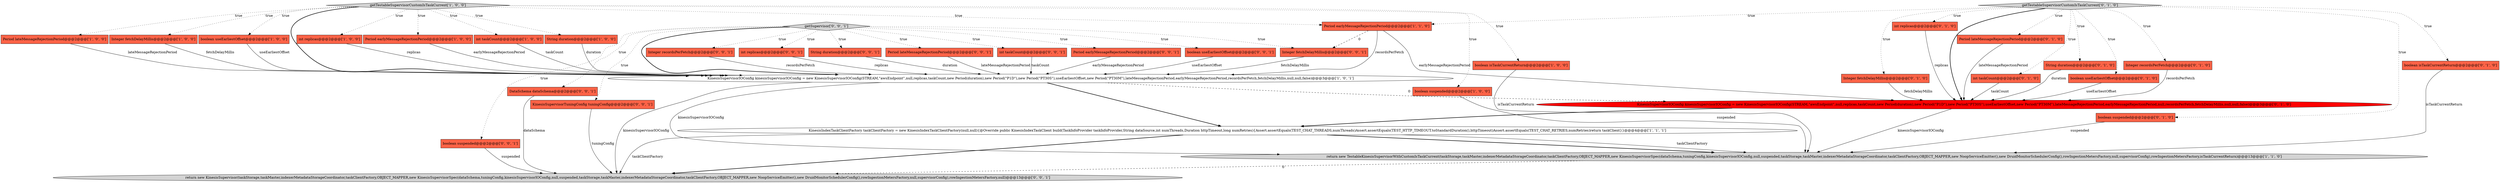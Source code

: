 digraph {
20 [style = filled, label = "getTestableSupervisorCustomIsTaskCurrent['0', '1', '0']", fillcolor = lightgray, shape = diamond image = "AAA0AAABBB2BBB"];
18 [style = filled, label = "Period lateMessageRejectionPeriod@@@2@@@['0', '1', '0']", fillcolor = tomato, shape = box image = "AAA0AAABBB2BBB"];
12 [style = filled, label = "KinesisSupervisorIOConfig kinesisSupervisorIOConfig = new KinesisSupervisorIOConfig(STREAM,\"awsEndpoint\",null,replicas,taskCount,new Period(duration),new Period(\"P1D\"),new Period(\"PT30S\"),useEarliestOffset,new Period(\"PT30M\"),lateMessageRejectionPeriod,earlyMessageRejectionPeriod,recordsPerFetch,fetchDelayMillis,null,null,false)@@@3@@@['1', '0', '1']", fillcolor = white, shape = ellipse image = "AAA0AAABBB1BBB"];
10 [style = filled, label = "boolean isTaskCurrentReturn@@@2@@@['1', '0', '0']", fillcolor = tomato, shape = box image = "AAA0AAABBB1BBB"];
17 [style = filled, label = "KinesisSupervisorIOConfig kinesisSupervisorIOConfig = new KinesisSupervisorIOConfig(STREAM,\"awsEndpoint\",null,replicas,taskCount,new Period(duration),new Period(\"P1D\"),new Period(\"PT30S\"),useEarliestOffset,new Period(\"PT30M\"),lateMessageRejectionPeriod,earlyMessageRejectionPeriod,null,recordsPerFetch,fetchDelayMillis,null,null,false)@@@3@@@['0', '1', '0']", fillcolor = red, shape = ellipse image = "AAA1AAABBB2BBB"];
22 [style = filled, label = "int taskCount@@@2@@@['0', '1', '0']", fillcolor = tomato, shape = box image = "AAA0AAABBB2BBB"];
25 [style = filled, label = "Period lateMessageRejectionPeriod@@@2@@@['0', '0', '1']", fillcolor = tomato, shape = box image = "AAA0AAABBB3BBB"];
11 [style = filled, label = "Period earlyMessageRejectionPeriod@@@2@@@['1', '1', '0']", fillcolor = tomato, shape = box image = "AAA0AAABBB1BBB"];
14 [style = filled, label = "String duration@@@2@@@['0', '1', '0']", fillcolor = tomato, shape = box image = "AAA0AAABBB2BBB"];
36 [style = filled, label = "Integer fetchDelayMillis@@@2@@@['0', '0', '1']", fillcolor = tomato, shape = box image = "AAA0AAABBB3BBB"];
3 [style = filled, label = "String duration@@@2@@@['1', '0', '0']", fillcolor = tomato, shape = box image = "AAA0AAABBB1BBB"];
27 [style = filled, label = "Period earlyMessageRejectionPeriod@@@2@@@['0', '0', '1']", fillcolor = tomato, shape = box image = "AAA0AAABBB3BBB"];
13 [style = filled, label = "getTestableSupervisorCustomIsTaskCurrent['1', '0', '0']", fillcolor = lightgray, shape = diamond image = "AAA0AAABBB1BBB"];
24 [style = filled, label = "boolean suspended@@@2@@@['0', '1', '0']", fillcolor = tomato, shape = box image = "AAA0AAABBB2BBB"];
5 [style = filled, label = "return new TestableKinesisSupervisorWithCustomIsTaskCurrent(taskStorage,taskMaster,indexerMetadataStorageCoordinator,taskClientFactory,OBJECT_MAPPER,new KinesisSupervisorSpec(dataSchema,tuningConfig,kinesisSupervisorIOConfig,null,suspended,taskStorage,taskMaster,indexerMetadataStorageCoordinator,taskClientFactory,OBJECT_MAPPER,new NoopServiceEmitter(),new DruidMonitorSchedulerConfig(),rowIngestionMetersFactory,null,supervisorConfig),rowIngestionMetersFactory,isTaskCurrentReturn)@@@13@@@['1', '1', '0']", fillcolor = lightgray, shape = ellipse image = "AAA0AAABBB1BBB"];
21 [style = filled, label = "boolean useEarliestOffset@@@2@@@['0', '1', '0']", fillcolor = tomato, shape = box image = "AAA0AAABBB2BBB"];
30 [style = filled, label = "boolean suspended@@@2@@@['0', '0', '1']", fillcolor = tomato, shape = box image = "AAA0AAABBB3BBB"];
8 [style = filled, label = "boolean suspended@@@2@@@['1', '0', '0']", fillcolor = tomato, shape = box image = "AAA0AAABBB1BBB"];
0 [style = filled, label = "int replicas@@@2@@@['1', '0', '0']", fillcolor = tomato, shape = box image = "AAA0AAABBB1BBB"];
33 [style = filled, label = "boolean useEarliestOffset@@@2@@@['0', '0', '1']", fillcolor = tomato, shape = box image = "AAA0AAABBB3BBB"];
19 [style = filled, label = "Integer recordsPerFetch@@@2@@@['0', '1', '0']", fillcolor = tomato, shape = box image = "AAA0AAABBB2BBB"];
1 [style = filled, label = "KinesisIndexTaskClientFactory taskClientFactory = new KinesisIndexTaskClientFactory(null,null){@Override public KinesisIndexTaskClient build(TaskInfoProvider taskInfoProvider,String dataSource,int numThreads,Duration httpTimeout,long numRetries){Assert.assertEquals(TEST_CHAT_THREADS,numThreads)Assert.assertEquals(TEST_HTTP_TIMEOUT.toStandardDuration(),httpTimeout)Assert.assertEquals(TEST_CHAT_RETRIES,numRetries)return taskClient}}@@@4@@@['1', '1', '1']", fillcolor = white, shape = ellipse image = "AAA0AAABBB1BBB"];
26 [style = filled, label = "Integer recordsPerFetch@@@2@@@['0', '0', '1']", fillcolor = tomato, shape = box image = "AAA0AAABBB3BBB"];
32 [style = filled, label = "int replicas@@@2@@@['0', '0', '1']", fillcolor = tomato, shape = box image = "AAA0AAABBB3BBB"];
16 [style = filled, label = "Integer fetchDelayMillis@@@2@@@['0', '1', '0']", fillcolor = tomato, shape = box image = "AAA0AAABBB2BBB"];
15 [style = filled, label = "boolean isTaskCurrentReturn@@@2@@@['0', '1', '0']", fillcolor = tomato, shape = box image = "AAA0AAABBB2BBB"];
35 [style = filled, label = "DataSchema dataSchema@@@2@@@['0', '0', '1']", fillcolor = tomato, shape = box image = "AAA0AAABBB3BBB"];
6 [style = filled, label = "Period earlyMessageRejectionPeriod@@@2@@@['1', '0', '0']", fillcolor = tomato, shape = box image = "AAA0AAABBB1BBB"];
29 [style = filled, label = "String duration@@@2@@@['0', '0', '1']", fillcolor = tomato, shape = box image = "AAA0AAABBB3BBB"];
2 [style = filled, label = "int taskCount@@@2@@@['1', '0', '0']", fillcolor = tomato, shape = box image = "AAA0AAABBB1BBB"];
34 [style = filled, label = "KinesisSupervisorTuningConfig tuningConfig@@@2@@@['0', '0', '1']", fillcolor = tomato, shape = box image = "AAA0AAABBB3BBB"];
9 [style = filled, label = "Period lateMessageRejectionPeriod@@@2@@@['1', '0', '0']", fillcolor = tomato, shape = box image = "AAA0AAABBB1BBB"];
28 [style = filled, label = "int taskCount@@@2@@@['0', '0', '1']", fillcolor = tomato, shape = box image = "AAA0AAABBB3BBB"];
23 [style = filled, label = "int replicas@@@2@@@['0', '1', '0']", fillcolor = tomato, shape = box image = "AAA0AAABBB2BBB"];
7 [style = filled, label = "Integer fetchDelayMillis@@@2@@@['1', '0', '0']", fillcolor = tomato, shape = box image = "AAA0AAABBB1BBB"];
4 [style = filled, label = "boolean useEarliestOffset@@@2@@@['1', '0', '0']", fillcolor = tomato, shape = box image = "AAA0AAABBB1BBB"];
31 [style = filled, label = "getSupervisor['0', '0', '1']", fillcolor = lightgray, shape = diamond image = "AAA0AAABBB3BBB"];
37 [style = filled, label = "return new KinesisSupervisor(taskStorage,taskMaster,indexerMetadataStorageCoordinator,taskClientFactory,OBJECT_MAPPER,new KinesisSupervisorSpec(dataSchema,tuningConfig,kinesisSupervisorIOConfig,null,suspended,taskStorage,taskMaster,indexerMetadataStorageCoordinator,taskClientFactory,OBJECT_MAPPER,new NoopServiceEmitter(),new DruidMonitorSchedulerConfig(),rowIngestionMetersFactory,null,supervisorConfig),rowIngestionMetersFactory,null)@@@13@@@['0', '0', '1']", fillcolor = lightgray, shape = ellipse image = "AAA0AAABBB3BBB"];
1->5 [style = bold, label=""];
8->5 [style = solid, label="suspended"];
13->6 [style = dotted, label="true"];
31->25 [style = dotted, label="true"];
21->17 [style = solid, label="useEarliestOffset"];
9->12 [style = solid, label="lateMessageRejectionPeriod"];
15->5 [style = solid, label="isTaskCurrentReturn"];
20->17 [style = bold, label=""];
32->12 [style = solid, label="replicas"];
24->5 [style = solid, label="suspended"];
17->1 [style = bold, label=""];
13->3 [style = dotted, label="true"];
20->11 [style = dotted, label="true"];
20->24 [style = dotted, label="true"];
31->35 [style = dotted, label="true"];
7->12 [style = solid, label="fetchDelayMillis"];
29->12 [style = solid, label="duration"];
2->12 [style = solid, label="taskCount"];
17->5 [style = solid, label="kinesisSupervisorIOConfig"];
20->14 [style = dotted, label="true"];
26->12 [style = solid, label="recordsPerFetch"];
20->15 [style = dotted, label="true"];
12->17 [style = dashed, label="0"];
14->17 [style = solid, label="duration"];
13->7 [style = dotted, label="true"];
20->21 [style = dotted, label="true"];
13->10 [style = dotted, label="true"];
3->12 [style = solid, label="duration"];
36->12 [style = solid, label="fetchDelayMillis"];
16->17 [style = solid, label="fetchDelayMillis"];
12->1 [style = bold, label=""];
31->12 [style = bold, label=""];
20->16 [style = dotted, label="true"];
31->33 [style = dotted, label="true"];
11->36 [style = dashed, label="0"];
33->12 [style = solid, label="useEarliestOffset"];
31->32 [style = dotted, label="true"];
12->5 [style = solid, label="kinesisSupervisorIOConfig"];
23->17 [style = solid, label="replicas"];
19->17 [style = solid, label="recordsPerFetch"];
13->2 [style = dotted, label="true"];
31->30 [style = dotted, label="true"];
28->12 [style = solid, label="taskCount"];
1->5 [style = solid, label="taskClientFactory"];
1->37 [style = solid, label="taskClientFactory"];
13->12 [style = bold, label=""];
34->37 [style = solid, label="tuningConfig"];
4->12 [style = solid, label="useEarliestOffset"];
10->5 [style = solid, label="isTaskCurrentReturn"];
35->37 [style = solid, label="dataSchema"];
13->0 [style = dotted, label="true"];
0->12 [style = solid, label="replicas"];
13->8 [style = dotted, label="true"];
31->28 [style = dotted, label="true"];
31->26 [style = dotted, label="true"];
25->12 [style = solid, label="lateMessageRejectionPeriod"];
12->37 [style = solid, label="kinesisSupervisorIOConfig"];
20->23 [style = dotted, label="true"];
6->12 [style = solid, label="earlyMessageRejectionPeriod"];
31->27 [style = dotted, label="true"];
31->34 [style = dotted, label="true"];
11->12 [style = solid, label="recordsPerFetch"];
20->18 [style = dotted, label="true"];
13->11 [style = dotted, label="true"];
22->17 [style = solid, label="taskCount"];
11->17 [style = solid, label="earlyMessageRejectionPeriod"];
20->19 [style = dotted, label="true"];
20->22 [style = dotted, label="true"];
31->29 [style = dotted, label="true"];
18->17 [style = solid, label="lateMessageRejectionPeriod"];
30->37 [style = solid, label="suspended"];
27->12 [style = solid, label="earlyMessageRejectionPeriod"];
31->36 [style = dotted, label="true"];
13->4 [style = dotted, label="true"];
5->37 [style = dashed, label="0"];
1->37 [style = bold, label=""];
13->9 [style = dotted, label="true"];
}
